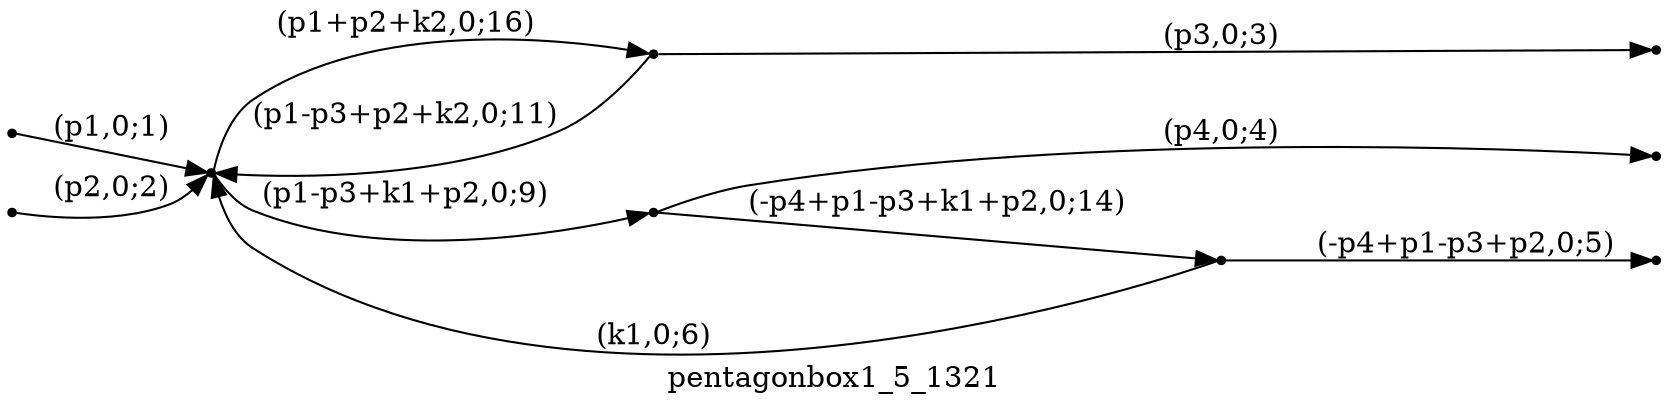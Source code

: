 digraph pentagonbox1_5_1321 {
  label="pentagonbox1_5_1321";
  rankdir="LR";
  subgraph edges {
    -1 -> 4 [label="(p1,0;1)"];
    -2 -> 4 [label="(p2,0;2)"];
    2 -> -3 [label="(p3,0;3)"];
    3 -> -4 [label="(p4,0;4)"];
    1 -> -5 [label="(-p4+p1-p3+p2,0;5)"];
    1 -> 4 [label="(k1,0;6)"];
    4 -> 3 [label="(p1-p3+k1+p2,0;9)"];
    2 -> 4 [label="(p1-p3+p2+k2,0;11)"];
    3 -> 1 [label="(-p4+p1-p3+k1+p2,0;14)"];
    4 -> 2 [label="(p1+p2+k2,0;16)"];
  }
  subgraph incoming { rank="source"; -1; -2; }
  subgraph outgoing { rank="sink"; -3; -4; -5; }
-5 [shape=point];
-4 [shape=point];
-3 [shape=point];
-2 [shape=point];
-1 [shape=point];
1 [shape=point];
2 [shape=point];
3 [shape=point];
4 [shape=point];
}

